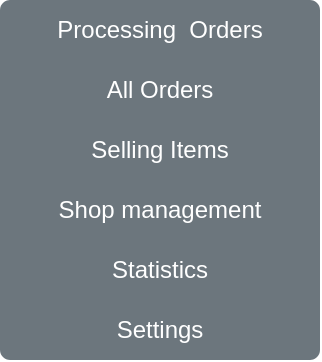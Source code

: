 <mxfile version="24.7.10">
  <diagram name="Page-1" id="d9MECwk6M3lA7RhGrX-I">
    <mxGraphModel dx="1434" dy="801" grid="1" gridSize="10" guides="1" tooltips="1" connect="1" arrows="1" fold="1" page="1" pageScale="1" pageWidth="1169" pageHeight="827" math="0" shadow="0">
      <root>
        <mxCell id="0" />
        <mxCell id="1" parent="0" />
        <mxCell id="iA9OGL4PFLqJJ_GDNvPD-17" value="" style="swimlane;shape=mxgraph.bootstrap.anchor;strokeColor=none;fillColor=#6C767D;fontColor=#ffffff;fontStyle=0;childLayout=stackLayout;horizontal=1;startSize=0;horizontalStack=0;resizeParent=1;resizeParentMax=0;resizeLast=0;collapsible=0;marginBottom=0;whiteSpace=wrap;html=1;" vertex="1" parent="1">
          <mxGeometry x="110" y="190" width="160" height="180" as="geometry" />
        </mxCell>
        <mxCell id="iA9OGL4PFLqJJ_GDNvPD-18" value="Processing&amp;nbsp; Orders" style="text;strokeColor=inherit;align=center;verticalAlign=middle;spacingLeft=10;spacingRight=10;overflow=hidden;points=[[0,0.5],[1,0.5]];portConstraint=eastwest;rotatable=0;whiteSpace=wrap;html=1;shape=mxgraph.bootstrap.topButton;rSize=5;fillColor=inherit;fontColor=inherit;" vertex="1" parent="iA9OGL4PFLqJJ_GDNvPD-17">
          <mxGeometry width="160" height="30" as="geometry" />
        </mxCell>
        <mxCell id="iA9OGL4PFLqJJ_GDNvPD-19" value="All Orders" style="text;strokeColor=inherit;align=center;verticalAlign=middle;spacingLeft=10;spacingRight=10;overflow=hidden;points=[[0,0.5],[1,0.5]];portConstraint=eastwest;rotatable=0;whiteSpace=wrap;html=1;rSize=5;fillColor=inherit;fontColor=inherit;" vertex="1" parent="iA9OGL4PFLqJJ_GDNvPD-17">
          <mxGeometry y="30" width="160" height="30" as="geometry" />
        </mxCell>
        <mxCell id="iA9OGL4PFLqJJ_GDNvPD-20" value="Selling Items" style="text;strokeColor=inherit;align=center;verticalAlign=middle;spacingLeft=10;spacingRight=10;overflow=hidden;points=[[0,0.5],[1,0.5]];portConstraint=eastwest;rotatable=0;whiteSpace=wrap;html=1;rSize=5;fillColor=inherit;fontColor=inherit;" vertex="1" parent="iA9OGL4PFLqJJ_GDNvPD-17">
          <mxGeometry y="60" width="160" height="30" as="geometry" />
        </mxCell>
        <mxCell id="iA9OGL4PFLqJJ_GDNvPD-21" value="Shop management" style="text;strokeColor=inherit;align=center;verticalAlign=middle;spacingLeft=10;spacingRight=10;overflow=hidden;points=[[0,0.5],[1,0.5]];portConstraint=eastwest;rotatable=0;whiteSpace=wrap;html=1;rSize=5;fillColor=inherit;fontColor=inherit;" vertex="1" parent="iA9OGL4PFLqJJ_GDNvPD-17">
          <mxGeometry y="90" width="160" height="30" as="geometry" />
        </mxCell>
        <mxCell id="iA9OGL4PFLqJJ_GDNvPD-22" value="Statistics" style="text;strokeColor=inherit;align=center;verticalAlign=middle;spacingLeft=10;spacingRight=10;overflow=hidden;points=[[0,0.5],[1,0.5]];portConstraint=eastwest;rotatable=0;whiteSpace=wrap;html=1;rSize=5;fillColor=inherit;fontColor=inherit;" vertex="1" parent="iA9OGL4PFLqJJ_GDNvPD-17">
          <mxGeometry y="120" width="160" height="30" as="geometry" />
        </mxCell>
        <mxCell id="iA9OGL4PFLqJJ_GDNvPD-23" value="Settings" style="text;strokeColor=inherit;align=center;verticalAlign=middle;spacingLeft=10;spacingRight=10;overflow=hidden;points=[[0,0.5],[1,0.5]];portConstraint=eastwest;rotatable=0;whiteSpace=wrap;html=1;shape=mxgraph.bootstrap.bottomButton;rSize=5;fillColor=inherit;fontColor=inherit;" vertex="1" parent="iA9OGL4PFLqJJ_GDNvPD-17">
          <mxGeometry y="150" width="160" height="30" as="geometry" />
        </mxCell>
      </root>
    </mxGraphModel>
  </diagram>
</mxfile>
